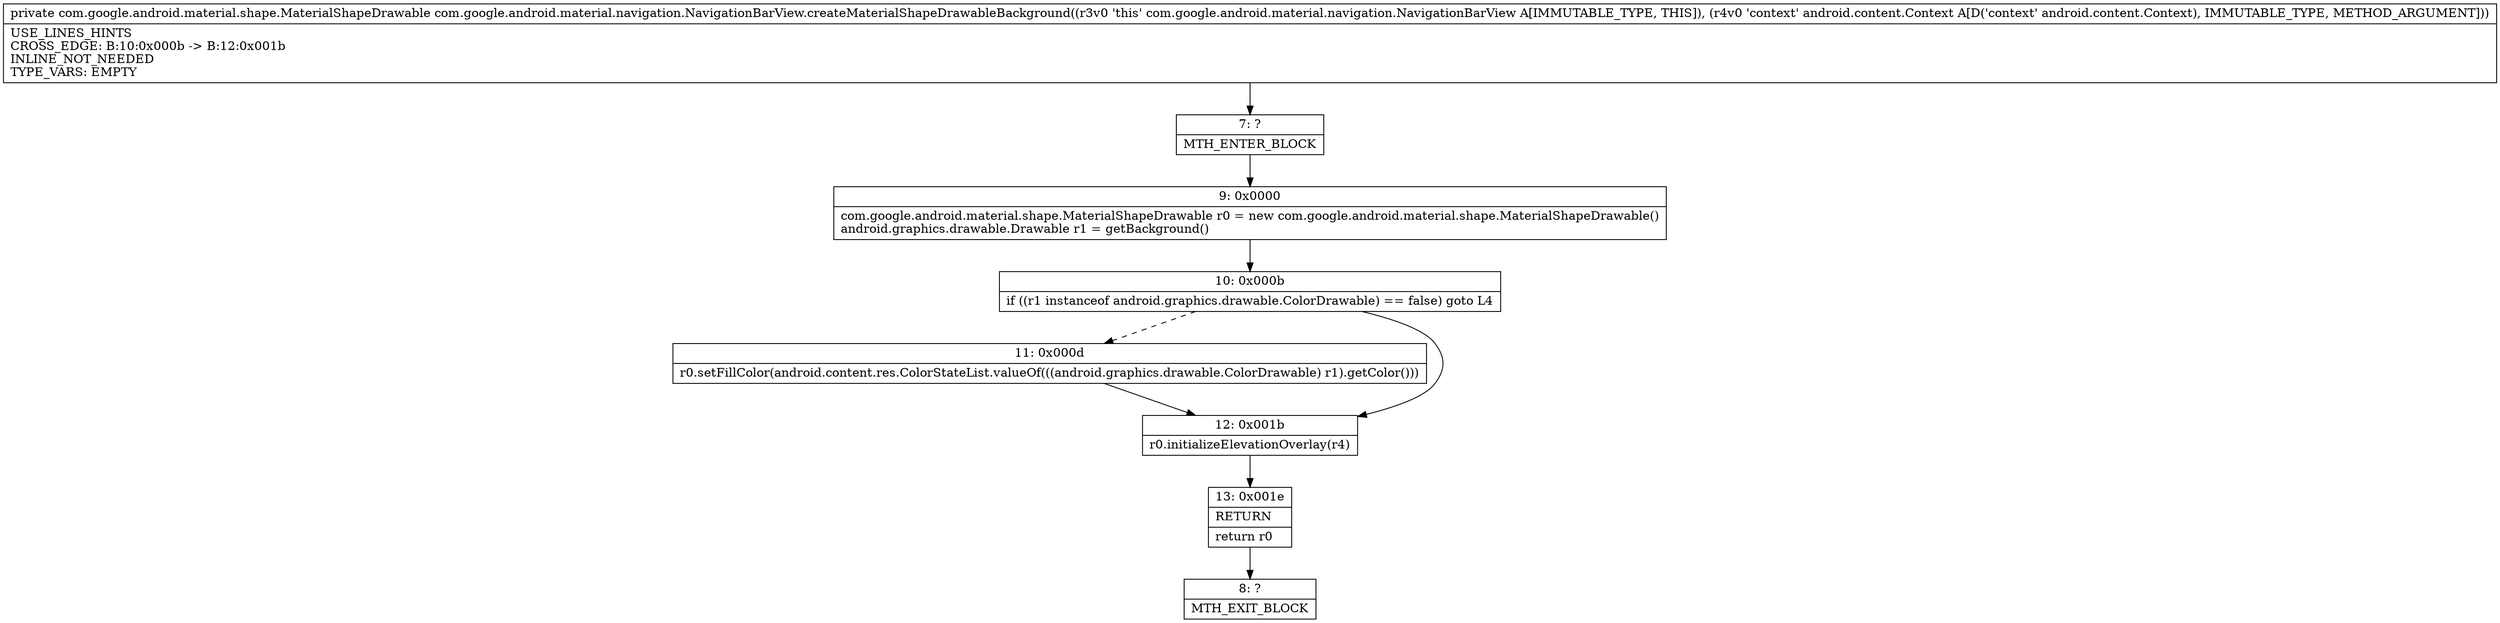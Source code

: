 digraph "CFG forcom.google.android.material.navigation.NavigationBarView.createMaterialShapeDrawableBackground(Landroid\/content\/Context;)Lcom\/google\/android\/material\/shape\/MaterialShapeDrawable;" {
Node_7 [shape=record,label="{7\:\ ?|MTH_ENTER_BLOCK\l}"];
Node_9 [shape=record,label="{9\:\ 0x0000|com.google.android.material.shape.MaterialShapeDrawable r0 = new com.google.android.material.shape.MaterialShapeDrawable()\landroid.graphics.drawable.Drawable r1 = getBackground()\l}"];
Node_10 [shape=record,label="{10\:\ 0x000b|if ((r1 instanceof android.graphics.drawable.ColorDrawable) == false) goto L4\l}"];
Node_11 [shape=record,label="{11\:\ 0x000d|r0.setFillColor(android.content.res.ColorStateList.valueOf(((android.graphics.drawable.ColorDrawable) r1).getColor()))\l}"];
Node_12 [shape=record,label="{12\:\ 0x001b|r0.initializeElevationOverlay(r4)\l}"];
Node_13 [shape=record,label="{13\:\ 0x001e|RETURN\l|return r0\l}"];
Node_8 [shape=record,label="{8\:\ ?|MTH_EXIT_BLOCK\l}"];
MethodNode[shape=record,label="{private com.google.android.material.shape.MaterialShapeDrawable com.google.android.material.navigation.NavigationBarView.createMaterialShapeDrawableBackground((r3v0 'this' com.google.android.material.navigation.NavigationBarView A[IMMUTABLE_TYPE, THIS]), (r4v0 'context' android.content.Context A[D('context' android.content.Context), IMMUTABLE_TYPE, METHOD_ARGUMENT]))  | USE_LINES_HINTS\lCROSS_EDGE: B:10:0x000b \-\> B:12:0x001b\lINLINE_NOT_NEEDED\lTYPE_VARS: EMPTY\l}"];
MethodNode -> Node_7;Node_7 -> Node_9;
Node_9 -> Node_10;
Node_10 -> Node_11[style=dashed];
Node_10 -> Node_12;
Node_11 -> Node_12;
Node_12 -> Node_13;
Node_13 -> Node_8;
}

